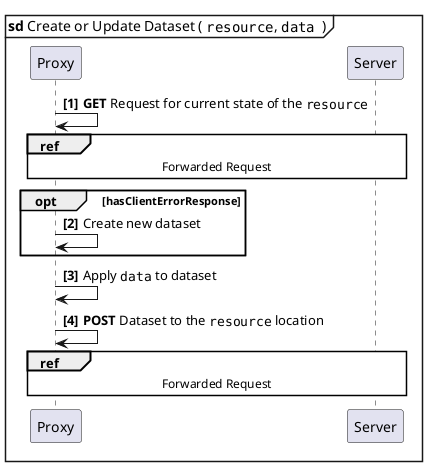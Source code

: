 @startuml
'https://plantuml.com/sequence-diagram

skinparam sequenceReferenceBackgroundColor white

mainframe **sd** Create or Update Dataset ( ""resource"", ""data""  )
autonumber 1 1 "<b>[0]"

participant "Proxy" as Proxy
participant "Server" as Server

Proxy   ->  Proxy       : **GET** Request for current state of the ""resource""
ref over Proxy, Server  : Forwarded Request
opt hasClientErrorResponse
Proxy   -> Proxy        : Create new dataset
end
Proxy   -> Proxy        : Apply ""data"" to dataset
Proxy   -> Proxy        : **POST** Dataset to the ""resource"" location
ref over Proxy, Server  : Forwarded Request
@enduml